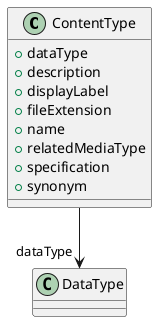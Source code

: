 @startuml
class ContentType {
+dataType
+description
+displayLabel
+fileExtension
+name
+relatedMediaType
+specification
+synonym

}
ContentType -d-> "dataType" DataType

@enduml